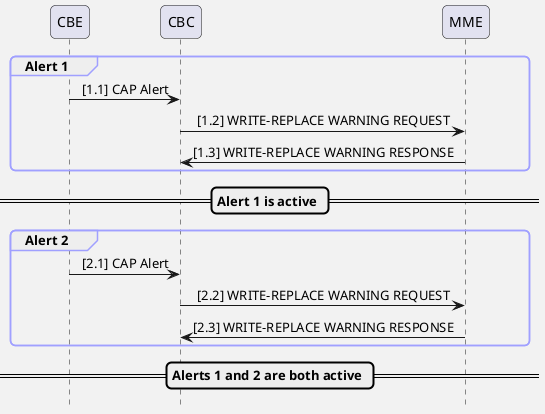 @startuml
hide footbox
skinparam Shadowing false
skinparam BackgroundColor #f2f2f2
skinparam SequenceGroupBodyBackgroundColor transparent
skinparam roundcorner 10
skinparam ParticipantPadding 30
skinparam BoxPadding 10
skinparam SequenceGroupBorderColor #a0a0ff
skinparam SequenceMessageAlign center

participant CBE as cbe
participant CBC as cbc
participant MME as mme

group Alert 1
    cbe -> cbc: [1.1] CAP Alert
    cbc -> mme: [1.2] WRITE-REPLACE WARNING REQUEST
    mme -> cbc: [1.3] WRITE-REPLACE WARNING RESPONSE
end

== Alert 1 is active ==

group Alert 2
    cbe -> cbc: [2.1] CAP Alert
    cbc -> mme: [2.2] WRITE-REPLACE WARNING REQUEST
    mme -> cbc: [2.3] WRITE-REPLACE WARNING RESPONSE
end

== Alerts 1 and 2 are both active ==

@enduml
